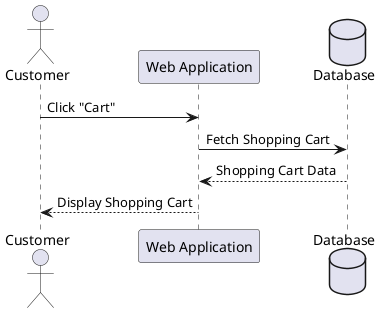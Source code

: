 @startuml
actor "Customer" as customer
participant "Web Application" as webapp
database "Database" as db


customer -> webapp: Click "Cart"
webapp -> db: Fetch Shopping Cart
db --> webapp: Shopping Cart Data
webapp --> customer: Display Shopping Cart
@enduml
